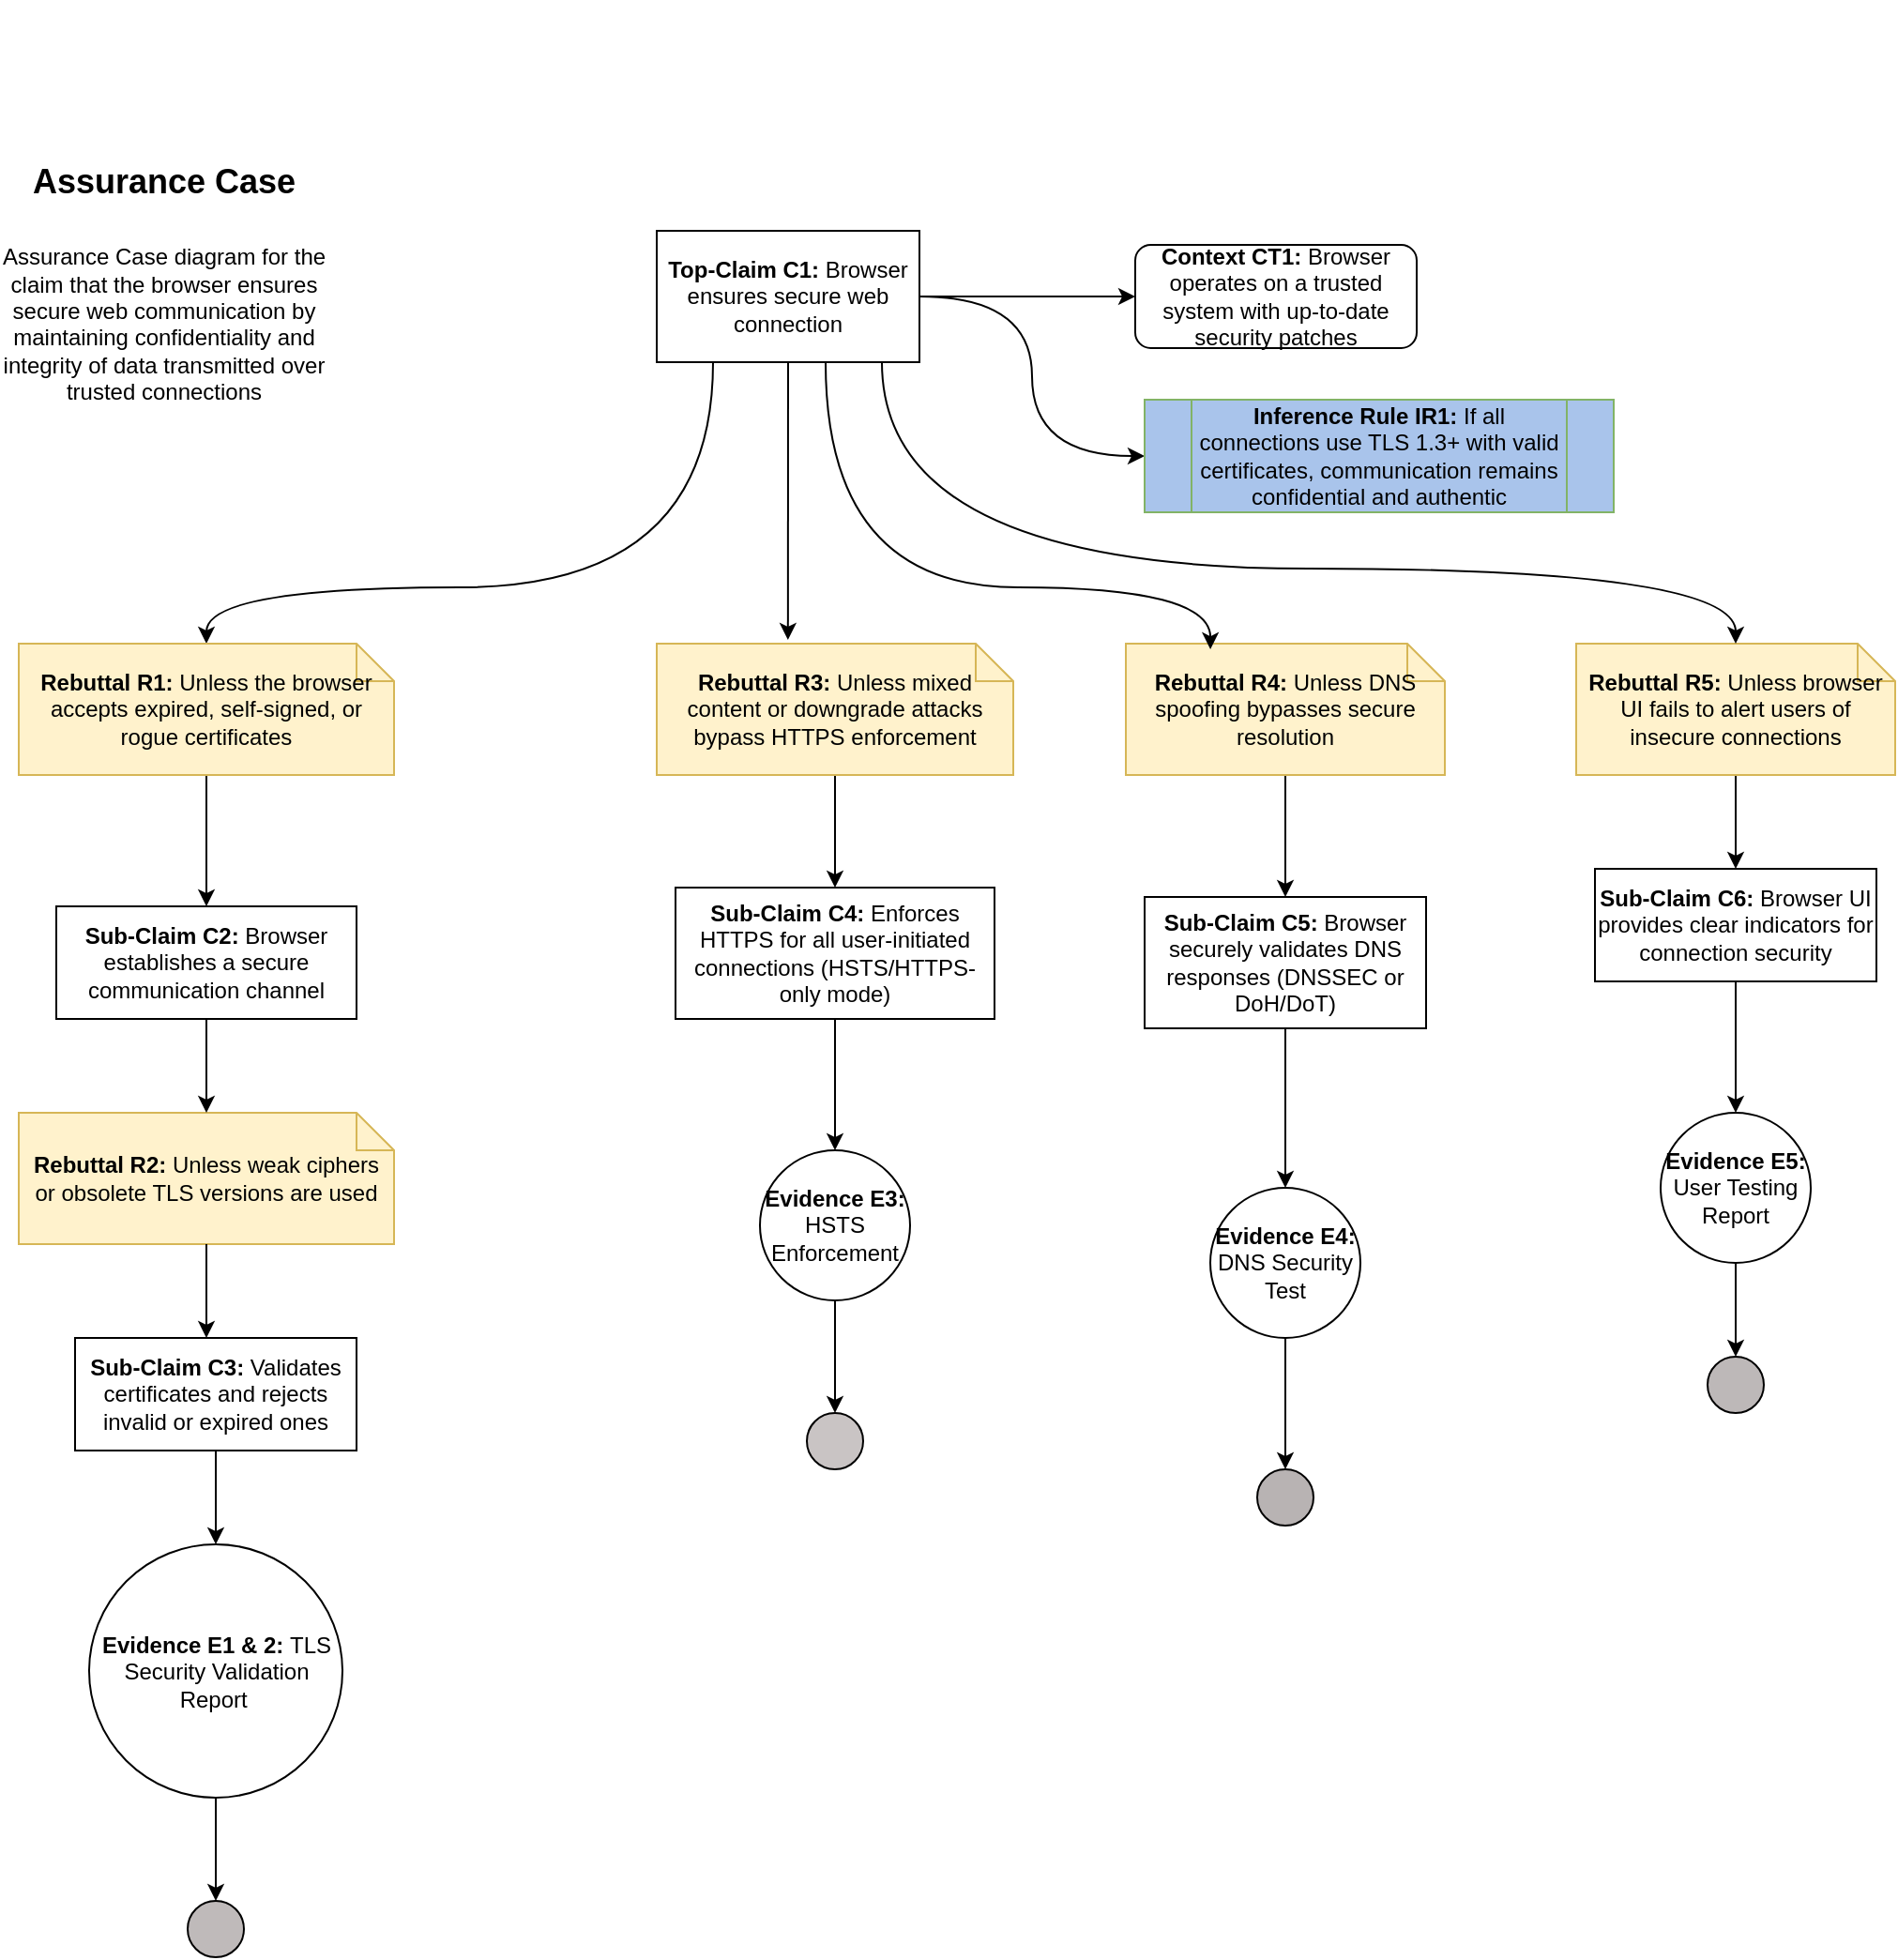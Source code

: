 <mxfile scale="1" border="0" version="28.1.2">
  <diagram name="Page-1" id="ORHXjaL5HyGVOa-cgqHC">
    <mxGraphModel dx="2123" dy="2114" grid="1" gridSize="10" guides="1" tooltips="1" connect="1" arrows="1" fold="1" page="1" pageScale="1" pageWidth="850" pageHeight="1100" math="0" shadow="0">
      <root>
        <mxCell id="0" />
        <mxCell id="1" parent="0" />
        <mxCell id="QbHlkjZsmV1OJGKXMgm8-5" style="edgeStyle=orthogonalEdgeStyle;rounded=0;orthogonalLoop=1;jettySize=auto;html=1;" parent="1" source="QbHlkjZsmV1OJGKXMgm8-3" target="QbHlkjZsmV1OJGKXMgm8-4" edge="1">
          <mxGeometry relative="1" as="geometry" />
        </mxCell>
        <mxCell id="QbHlkjZsmV1OJGKXMgm8-18" style="edgeStyle=orthogonalEdgeStyle;rounded=0;orthogonalLoop=1;jettySize=auto;html=1;curved=1;" parent="1" source="QbHlkjZsmV1OJGKXMgm8-3" target="QbHlkjZsmV1OJGKXMgm8-15" edge="1">
          <mxGeometry relative="1" as="geometry">
            <Array as="points">
              <mxPoint x="200" y="280" />
              <mxPoint x="-70" y="280" />
            </Array>
          </mxGeometry>
        </mxCell>
        <mxCell id="QbHlkjZsmV1OJGKXMgm8-51" style="edgeStyle=orthogonalEdgeStyle;curved=1;rounded=0;orthogonalLoop=1;jettySize=auto;html=1;entryX=0;entryY=0.5;entryDx=0;entryDy=0;" parent="1" source="QbHlkjZsmV1OJGKXMgm8-3" target="QbHlkjZsmV1OJGKXMgm8-50" edge="1">
          <mxGeometry relative="1" as="geometry" />
        </mxCell>
        <mxCell id="QbHlkjZsmV1OJGKXMgm8-3" value="&lt;div&gt;&lt;span&gt;&lt;/span&gt;&lt;span&gt;&lt;/span&gt;&lt;/div&gt;&lt;span style=&quot;white-space-collapse: preserve;&quot;&gt;&lt;b&gt;Top-Claim C1: &lt;/b&gt;Browser ensures secure web connection&lt;/span&gt;" style="rounded=0;whiteSpace=wrap;html=1;fillColor=none;" parent="1" vertex="1">
          <mxGeometry x="170" y="90" width="140" height="70" as="geometry" />
        </mxCell>
        <mxCell id="QbHlkjZsmV1OJGKXMgm8-4" value="&lt;span&gt;&lt;/span&gt;&lt;span&gt;&lt;/span&gt;&lt;span style=&quot;white-space-collapse: preserve;&quot;&gt;&lt;b&gt;Context CT1: &lt;/b&gt;Browser operates on a trusted system with up-to-date security patches&lt;/span&gt;" style="rounded=1;whiteSpace=wrap;html=1;fillColor=none;" parent="1" vertex="1">
          <mxGeometry x="425" y="97.5" width="150" height="55" as="geometry" />
        </mxCell>
        <mxCell id="QbHlkjZsmV1OJGKXMgm8-20" style="edgeStyle=orthogonalEdgeStyle;curved=1;rounded=0;orthogonalLoop=1;jettySize=auto;html=1;entryX=0.5;entryY=0;entryDx=0;entryDy=0;" parent="1" source="QbHlkjZsmV1OJGKXMgm8-15" target="QbHlkjZsmV1OJGKXMgm8-19" edge="1">
          <mxGeometry relative="1" as="geometry" />
        </mxCell>
        <mxCell id="QbHlkjZsmV1OJGKXMgm8-15" value="&lt;div&gt;&lt;span&gt;&lt;/span&gt;&lt;span&gt;&lt;/span&gt;&lt;/div&gt;&lt;span style=&quot;white-space-collapse: preserve;&quot;&gt;&lt;b&gt;Rebuttal R1: &lt;/b&gt;Unless the browser accepts expired, self-signed, or rogue certificates&lt;/span&gt;" style="shape=note;size=20;whiteSpace=wrap;html=1;fillColor=#fff2cc;strokeColor=#d6b656;" parent="1" vertex="1">
          <mxGeometry x="-170" y="310" width="200" height="70" as="geometry" />
        </mxCell>
        <mxCell id="QbHlkjZsmV1OJGKXMgm8-19" value="&lt;span&gt;&lt;/span&gt;&lt;span&gt;&lt;/span&gt;&lt;span style=&quot;white-space-collapse: preserve;&quot;&gt;&lt;b&gt;Sub-Claim C2:&lt;/b&gt; Browser establishes a secure communication channel&lt;/span&gt;" style="rounded=0;whiteSpace=wrap;html=1;fillColor=none;" parent="1" vertex="1">
          <mxGeometry x="-150" y="450" width="160" height="60" as="geometry" />
        </mxCell>
        <mxCell id="QbHlkjZsmV1OJGKXMgm8-21" value="&lt;b&gt;R&lt;span&gt;&lt;/span&gt;&lt;span&gt;&lt;/span&gt;&lt;/b&gt;&lt;span style=&quot;white-space-collapse: preserve;&quot;&gt;&lt;b&gt;ebuttal R2: &lt;/b&gt;Unless weak ciphers or obsolete TLS versions are used&lt;/span&gt;" style="shape=note;size=20;whiteSpace=wrap;html=1;fillColor=#fff2cc;strokeColor=#d6b656;" parent="1" vertex="1">
          <mxGeometry x="-170" y="560" width="200" height="70" as="geometry" />
        </mxCell>
        <mxCell id="QbHlkjZsmV1OJGKXMgm8-39" style="edgeStyle=orthogonalEdgeStyle;curved=1;rounded=0;orthogonalLoop=1;jettySize=auto;html=1;entryX=0.5;entryY=0;entryDx=0;entryDy=0;" parent="1" source="QbHlkjZsmV1OJGKXMgm8-22" target="QbHlkjZsmV1OJGKXMgm8-38" edge="1">
          <mxGeometry relative="1" as="geometry" />
        </mxCell>
        <mxCell id="QbHlkjZsmV1OJGKXMgm8-22" value="&lt;span&gt;&lt;/span&gt;&lt;span&gt;&lt;/span&gt;&lt;span style=&quot;white-space-collapse: preserve;&quot;&gt;&lt;b&gt;Sub-Claim C3: &lt;/b&gt;Validates certificates and rejects invalid or expired ones&lt;/span&gt;" style="rounded=0;whiteSpace=wrap;html=1;fillColor=none;" parent="1" vertex="1">
          <mxGeometry x="-140" y="680" width="150" height="60" as="geometry" />
        </mxCell>
        <mxCell id="QbHlkjZsmV1OJGKXMgm8-23" style="edgeStyle=orthogonalEdgeStyle;curved=1;rounded=0;orthogonalLoop=1;jettySize=auto;html=1;entryX=0.5;entryY=0;entryDx=0;entryDy=0;entryPerimeter=0;" parent="1" source="QbHlkjZsmV1OJGKXMgm8-19" target="QbHlkjZsmV1OJGKXMgm8-21" edge="1">
          <mxGeometry relative="1" as="geometry" />
        </mxCell>
        <mxCell id="QbHlkjZsmV1OJGKXMgm8-25" style="edgeStyle=orthogonalEdgeStyle;curved=1;rounded=0;orthogonalLoop=1;jettySize=auto;html=1;" parent="1" source="QbHlkjZsmV1OJGKXMgm8-21" edge="1">
          <mxGeometry relative="1" as="geometry">
            <mxPoint x="-70" y="680" as="targetPoint" />
          </mxGeometry>
        </mxCell>
        <mxCell id="QbHlkjZsmV1OJGKXMgm8-28" style="edgeStyle=orthogonalEdgeStyle;curved=1;rounded=0;orthogonalLoop=1;jettySize=auto;html=1;" parent="1" source="QbHlkjZsmV1OJGKXMgm8-26" target="QbHlkjZsmV1OJGKXMgm8-27" edge="1">
          <mxGeometry relative="1" as="geometry" />
        </mxCell>
        <mxCell id="QbHlkjZsmV1OJGKXMgm8-26" value="&lt;span&gt;&lt;/span&gt;&lt;span&gt;&lt;/span&gt;&lt;span style=&quot;white-space-collapse: preserve;&quot;&gt;&lt;b&gt;Rebuttal R3: &lt;/b&gt;Unless mixed content or downgrade attacks bypass HTTPS enforcement&lt;/span&gt;" style="shape=note;size=20;whiteSpace=wrap;html=1;fillColor=#fff2cc;strokeColor=#d6b656;" parent="1" vertex="1">
          <mxGeometry x="170" y="310" width="190" height="70" as="geometry" />
        </mxCell>
        <mxCell id="QbHlkjZsmV1OJGKXMgm8-49" value="" style="edgeStyle=orthogonalEdgeStyle;curved=1;rounded=0;orthogonalLoop=1;jettySize=auto;html=1;" parent="1" source="QbHlkjZsmV1OJGKXMgm8-27" target="QbHlkjZsmV1OJGKXMgm8-48" edge="1">
          <mxGeometry relative="1" as="geometry" />
        </mxCell>
        <mxCell id="QbHlkjZsmV1OJGKXMgm8-27" value="&lt;span&gt;&lt;/span&gt;&lt;span&gt;&lt;/span&gt;&lt;span style=&quot;white-space-collapse: preserve;&quot;&gt;&lt;b&gt;Sub-Claim C4: &lt;/b&gt;Enforces HTTPS for all user-initiated connections (HSTS/HTTPS-only mode)&lt;/span&gt;" style="rounded=0;whiteSpace=wrap;html=1;fillColor=none;" parent="1" vertex="1">
          <mxGeometry x="180" y="440" width="170" height="70" as="geometry" />
        </mxCell>
        <mxCell id="QbHlkjZsmV1OJGKXMgm8-31" style="edgeStyle=orthogonalEdgeStyle;curved=1;rounded=0;orthogonalLoop=1;jettySize=auto;html=1;entryX=0.368;entryY=-0.029;entryDx=0;entryDy=0;entryPerimeter=0;" parent="1" source="QbHlkjZsmV1OJGKXMgm8-3" target="QbHlkjZsmV1OJGKXMgm8-26" edge="1">
          <mxGeometry relative="1" as="geometry" />
        </mxCell>
        <mxCell id="QbHlkjZsmV1OJGKXMgm8-44" value="" style="edgeStyle=orthogonalEdgeStyle;curved=1;rounded=0;orthogonalLoop=1;jettySize=auto;html=1;" parent="1" source="QbHlkjZsmV1OJGKXMgm8-32" target="QbHlkjZsmV1OJGKXMgm8-34" edge="1">
          <mxGeometry relative="1" as="geometry" />
        </mxCell>
        <mxCell id="QbHlkjZsmV1OJGKXMgm8-32" value="&lt;span&gt;&lt;/span&gt;&lt;span&gt;&lt;/span&gt;&lt;span style=&quot;white-space-collapse: preserve;&quot;&gt;&lt;b&gt;Rebuttal R4:&lt;/b&gt; Unless DNS spoofing bypasses secure resolution&lt;/span&gt;" style="shape=note;size=20;whiteSpace=wrap;html=1;fillColor=#fff2cc;strokeColor=#d6b656;" parent="1" vertex="1">
          <mxGeometry x="420" y="310" width="170" height="70" as="geometry" />
        </mxCell>
        <mxCell id="QbHlkjZsmV1OJGKXMgm8-33" style="edgeStyle=orthogonalEdgeStyle;rounded=0;orthogonalLoop=1;jettySize=auto;html=1;entryX=0.265;entryY=0.043;entryDx=0;entryDy=0;entryPerimeter=0;curved=1;" parent="1" source="QbHlkjZsmV1OJGKXMgm8-3" target="QbHlkjZsmV1OJGKXMgm8-32" edge="1">
          <mxGeometry relative="1" as="geometry">
            <Array as="points">
              <mxPoint x="260" y="280" />
              <mxPoint x="465" y="280" />
            </Array>
          </mxGeometry>
        </mxCell>
        <mxCell id="QbHlkjZsmV1OJGKXMgm8-43" value="" style="edgeStyle=orthogonalEdgeStyle;curved=1;rounded=0;orthogonalLoop=1;jettySize=auto;html=1;" parent="1" source="QbHlkjZsmV1OJGKXMgm8-34" target="QbHlkjZsmV1OJGKXMgm8-41" edge="1">
          <mxGeometry relative="1" as="geometry" />
        </mxCell>
        <mxCell id="QbHlkjZsmV1OJGKXMgm8-34" value="&lt;span&gt;&lt;/span&gt;&lt;span&gt;&lt;/span&gt;&lt;span style=&quot;white-space-collapse: preserve;&quot;&gt;&lt;b&gt;Sub-Claim C5:&lt;/b&gt; Browser securely validates DNS responses (DNSSEC or DoH/DoT)&lt;/span&gt;" style="rounded=0;whiteSpace=wrap;html=1;fillColor=none;" parent="1" vertex="1">
          <mxGeometry x="430" y="445" width="150" height="70" as="geometry" />
        </mxCell>
        <mxCell id="QbHlkjZsmV1OJGKXMgm8-46" value="" style="edgeStyle=orthogonalEdgeStyle;curved=1;rounded=0;orthogonalLoop=1;jettySize=auto;html=1;" parent="1" source="QbHlkjZsmV1OJGKXMgm8-35" target="QbHlkjZsmV1OJGKXMgm8-36" edge="1">
          <mxGeometry relative="1" as="geometry" />
        </mxCell>
        <mxCell id="QbHlkjZsmV1OJGKXMgm8-35" value="&lt;span&gt;&lt;/span&gt;&lt;span&gt;&lt;/span&gt;&lt;span style=&quot;white-space-collapse: preserve;&quot;&gt;&lt;b&gt;Rebuttal R5: &lt;/b&gt;Unless browser UI fails to alert users of insecure connections&lt;/span&gt;" style="shape=note;size=20;whiteSpace=wrap;html=1;fillColor=#fff2cc;strokeColor=#d6b656;" parent="1" vertex="1">
          <mxGeometry x="660" y="310" width="170" height="70" as="geometry" />
        </mxCell>
        <mxCell id="QbHlkjZsmV1OJGKXMgm8-47" value="" style="edgeStyle=orthogonalEdgeStyle;curved=1;rounded=0;orthogonalLoop=1;jettySize=auto;html=1;" parent="1" source="QbHlkjZsmV1OJGKXMgm8-36" target="QbHlkjZsmV1OJGKXMgm8-45" edge="1">
          <mxGeometry relative="1" as="geometry" />
        </mxCell>
        <mxCell id="QbHlkjZsmV1OJGKXMgm8-36" value="&lt;span&gt;&lt;/span&gt;&lt;span&gt;&lt;/span&gt;&lt;span style=&quot;white-space-collapse: preserve;&quot;&gt;&lt;b&gt;Sub-Claim C6:&lt;/b&gt; Browser UI provides clear indicators for connection security&lt;/span&gt;" style="rounded=0;whiteSpace=wrap;html=1;" parent="1" vertex="1">
          <mxGeometry x="670" y="430" width="150" height="60" as="geometry" />
        </mxCell>
        <mxCell id="QbHlkjZsmV1OJGKXMgm8-37" style="edgeStyle=orthogonalEdgeStyle;rounded=0;orthogonalLoop=1;jettySize=auto;html=1;entryX=0.5;entryY=0;entryDx=0;entryDy=0;entryPerimeter=0;curved=1;" parent="1" source="QbHlkjZsmV1OJGKXMgm8-3" target="QbHlkjZsmV1OJGKXMgm8-35" edge="1">
          <mxGeometry relative="1" as="geometry">
            <Array as="points">
              <mxPoint x="290" y="270" />
              <mxPoint x="745" y="270" />
            </Array>
          </mxGeometry>
        </mxCell>
        <mxCell id="QbHlkjZsmV1OJGKXMgm8-57" value="" style="edgeStyle=orthogonalEdgeStyle;curved=1;rounded=0;orthogonalLoop=1;jettySize=auto;html=1;" parent="1" source="QbHlkjZsmV1OJGKXMgm8-38" target="QbHlkjZsmV1OJGKXMgm8-53" edge="1">
          <mxGeometry relative="1" as="geometry" />
        </mxCell>
        <mxCell id="QbHlkjZsmV1OJGKXMgm8-38" value="&lt;div&gt;&lt;span&gt;&lt;/span&gt;&lt;span&gt;&lt;/span&gt;&lt;/div&gt;&lt;span style=&quot;white-space-collapse: preserve;&quot;&gt;&lt;b&gt;Evidence E1 &amp;amp; 2: &lt;/b&gt;TLS Security Validation Report &lt;/span&gt;" style="ellipse;whiteSpace=wrap;html=1;aspect=fixed;fillColor=none;" parent="1" vertex="1">
          <mxGeometry x="-132.5" y="790" width="135" height="135" as="geometry" />
        </mxCell>
        <mxCell id="QbHlkjZsmV1OJGKXMgm8-59" value="" style="edgeStyle=orthogonalEdgeStyle;curved=1;rounded=0;orthogonalLoop=1;jettySize=auto;html=1;" parent="1" source="QbHlkjZsmV1OJGKXMgm8-41" edge="1">
          <mxGeometry relative="1" as="geometry">
            <mxPoint x="505" y="750" as="targetPoint" />
          </mxGeometry>
        </mxCell>
        <mxCell id="QbHlkjZsmV1OJGKXMgm8-41" value="&lt;span&gt;&lt;/span&gt;&lt;div&gt;&lt;span&gt;&lt;/span&gt;&lt;span&gt;&lt;/span&gt;&lt;/div&gt;&lt;span style=&quot;white-space-collapse: preserve;&quot;&gt;&lt;b&gt;Evidence E4: &lt;/b&gt;DNS Security Test&lt;/span&gt;" style="ellipse;whiteSpace=wrap;html=1;aspect=fixed;fillColor=none;" parent="1" vertex="1">
          <mxGeometry x="465" y="600" width="80" height="80" as="geometry" />
        </mxCell>
        <mxCell id="QbHlkjZsmV1OJGKXMgm8-60" value="" style="edgeStyle=orthogonalEdgeStyle;curved=1;rounded=0;orthogonalLoop=1;jettySize=auto;html=1;" parent="1" source="QbHlkjZsmV1OJGKXMgm8-45" edge="1">
          <mxGeometry relative="1" as="geometry">
            <mxPoint x="745" y="690" as="targetPoint" />
          </mxGeometry>
        </mxCell>
        <mxCell id="QbHlkjZsmV1OJGKXMgm8-45" value="&lt;span&gt;&lt;/span&gt;&lt;span&gt;&lt;/span&gt;&lt;span style=&quot;white-space-collapse: preserve;&quot;&gt;&lt;b&gt;Evidence E5:&lt;/b&gt; User Testing Report&lt;/span&gt;" style="ellipse;whiteSpace=wrap;html=1;aspect=fixed;fillColor=none;" parent="1" vertex="1">
          <mxGeometry x="705" y="560" width="80" height="80" as="geometry" />
        </mxCell>
        <mxCell id="QbHlkjZsmV1OJGKXMgm8-58" value="" style="edgeStyle=orthogonalEdgeStyle;curved=1;rounded=0;orthogonalLoop=1;jettySize=auto;html=1;" parent="1" source="QbHlkjZsmV1OJGKXMgm8-48" edge="1">
          <mxGeometry relative="1" as="geometry">
            <mxPoint x="265" y="720" as="targetPoint" />
          </mxGeometry>
        </mxCell>
        <mxCell id="QbHlkjZsmV1OJGKXMgm8-48" value="&lt;div&gt;&lt;span&gt;&lt;/span&gt;&lt;span&gt;&lt;/span&gt;&lt;/div&gt;&lt;span style=&quot;white-space-collapse: preserve;&quot;&gt;&lt;b&gt;Evidence E3:&lt;/b&gt; HSTS Enforcement&lt;/span&gt;" style="ellipse;whiteSpace=wrap;html=1;aspect=fixed;fillColor=none;" parent="1" vertex="1">
          <mxGeometry x="225" y="580" width="80" height="80" as="geometry" />
        </mxCell>
        <mxCell id="QbHlkjZsmV1OJGKXMgm8-50" value="&lt;div&gt;&lt;span&gt;&lt;/span&gt;&lt;span&gt;&lt;/span&gt;&lt;/div&gt;&lt;span style=&quot;white-space-collapse: preserve;&quot;&gt;&lt;b&gt;Inference Rule IR1: &lt;/b&gt;If all connections use TLS 1.3+ with valid certificates, communication remains confidential and authentic&lt;/span&gt;" style="shape=process;whiteSpace=wrap;html=1;backgroundOutline=1;fillColor=#A9C4EB;strokeColor=#82b366;" parent="1" vertex="1">
          <mxGeometry x="430" y="180" width="250" height="60" as="geometry" />
        </mxCell>
        <mxCell id="QbHlkjZsmV1OJGKXMgm8-53" value="" style="ellipse;whiteSpace=wrap;html=1;aspect=fixed;fillColor=light-dark(#BFBABA,#EDEDED);" parent="1" vertex="1">
          <mxGeometry x="-80" y="980" width="30" height="30" as="geometry" />
        </mxCell>
        <mxCell id="QbHlkjZsmV1OJGKXMgm8-61" value="" style="ellipse;whiteSpace=wrap;html=1;aspect=fixed;fillColor=light-dark(#C9C4C4,#EDEDED);" parent="1" vertex="1">
          <mxGeometry x="250" y="720" width="30" height="30" as="geometry" />
        </mxCell>
        <mxCell id="QbHlkjZsmV1OJGKXMgm8-62" value="" style="ellipse;whiteSpace=wrap;html=1;aspect=fixed;fillColor=light-dark(#B8B3B3,#EDEDED);" parent="1" vertex="1">
          <mxGeometry x="490" y="750" width="30" height="30" as="geometry" />
        </mxCell>
        <mxCell id="QbHlkjZsmV1OJGKXMgm8-63" value="" style="ellipse;whiteSpace=wrap;html=1;aspect=fixed;fillColor=light-dark(#BDB8B8,#EDEDED);" parent="1" vertex="1">
          <mxGeometry x="730" y="690" width="30" height="30" as="geometry" />
        </mxCell>
        <mxCell id="Y2dkUVGr8M2KQojI8CKs-1" value="&lt;font style=&quot;&quot;&gt;&lt;b style=&quot;font-size: 18px;&quot;&gt;&lt;br&gt;&lt;br&gt;&lt;br&gt;&lt;br&gt;Assurance Case&lt;br&gt;&lt;br&gt;&lt;/b&gt;&lt;/font&gt;&lt;div style=&quot;&quot;&gt;&lt;span style=&quot;background-color: transparent; color: light-dark(rgb(0, 0, 0), rgb(255, 255, 255));&quot;&gt;Assurance Case diagram for the claim that the browser ensures secure web communication by maintaining confidentiality and integrity of data transmitted over trusted connections&lt;/span&gt;&lt;/div&gt;" style="text;html=1;align=center;verticalAlign=middle;whiteSpace=wrap;rounded=0;" parent="1" vertex="1">
          <mxGeometry x="-180" y="70" width="175" height="10" as="geometry" />
        </mxCell>
      </root>
    </mxGraphModel>
  </diagram>
</mxfile>
